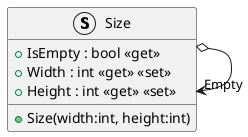 @startuml
struct Size {
    + Size(width:int, height:int)
    + IsEmpty : bool <<get>>
    + Width : int <<get>> <<set>>
    + Height : int <<get>> <<set>>
}
Size o-> "Empty" Size
@enduml
